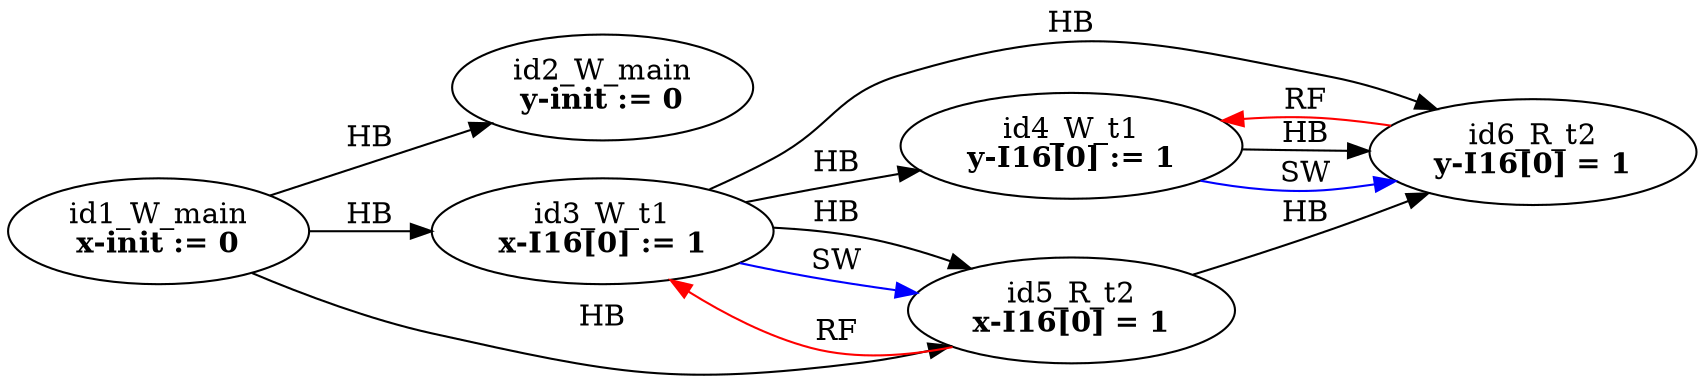 digraph memory_model {
rankdir=LR;
splines=true; esep=0.5;
id1_W_main -> id2_W_main [label = "HB", color="black"];
id3_W_t1 -> id4_W_t1 [label = "HB", color="black"];
id5_R_t2 -> id6_R_t2 [label = "HB", color="black"];
id1_W_main -> id3_W_t1 [label = "HB", color="black"];
id1_W_main -> id5_R_t2 [label = "HB", color="black"];
id3_W_t1 -> id5_R_t2 [label = "HB", color="black"];
id3_W_t1 -> id6_R_t2 [label = "HB", color="black"];
id4_W_t1 -> id6_R_t2 [label = "HB", color="black"];
id5_R_t2 -> id3_W_t1 [label = "RF", color="red"];
id6_R_t2 -> id4_W_t1 [label = "RF", color="red"];
id3_W_t1 -> id5_R_t2 [label = "SW", color="blue"];
id4_W_t1 -> id6_R_t2 [label = "SW", color="blue"];
id1_W_main [label=<id1_W_main<br/><B>x-init := 0</B>>, pos="2.5,4!"]
id2_W_main [label=<id2_W_main<br/><B>y-init := 0</B>>, pos="2.5,2!"]
id3_W_t1 [label=<id3_W_t1<br/><B>x-I16[0] := 1</B>>, pos="0,0!"]
id4_W_t1 [label=<id4_W_t1<br/><B>y-I16[0] := 1</B>>, pos="0,-2!"]
id5_R_t2 [label=<id5_R_t2<br/><B>x-I16[0] = 1</B>>, pos="5,0!"]
id6_R_t2 [label=<id6_R_t2<br/><B>y-I16[0] = 1</B>>, pos="5,-2!"]
}